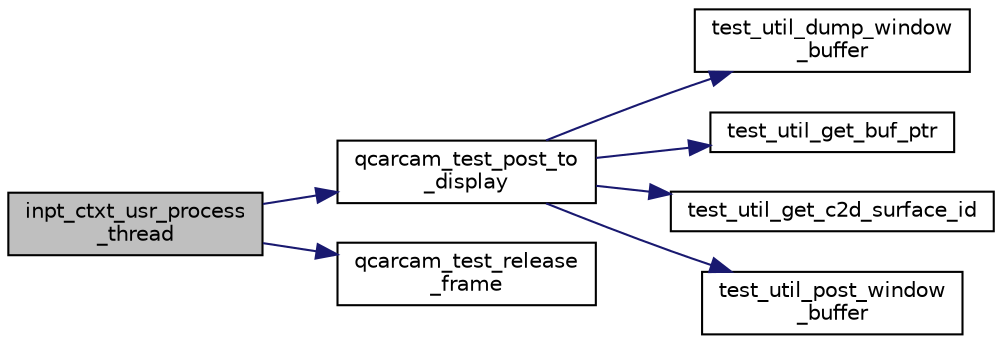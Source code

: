 digraph "inpt_ctxt_usr_process_thread"
{
 // LATEX_PDF_SIZE
  edge [fontname="Helvetica",fontsize="10",labelfontname="Helvetica",labelfontsize="10"];
  node [fontname="Helvetica",fontsize="10",shape=record];
  rankdir="LR";
  Node1 [label="inpt_ctxt_usr_process\l_thread",height=0.2,width=0.4,color="black", fillcolor="grey75", style="filled", fontcolor="black",tooltip=" "];
  Node1 -> Node2 [color="midnightblue",fontsize="10",style="solid"];
  Node2 [label="qcarcam_test_post_to\l_display",height=0.2,width=0.4,color="black", fillcolor="white", style="filled",URL="$qcarcam__test_8cpp.html#ae9cb7ae13873e13dd37cb09413a40055",tooltip=" "];
  Node2 -> Node3 [color="midnightblue",fontsize="10",style="solid"];
  Node3 [label="test_util_dump_window\l_buffer",height=0.2,width=0.4,color="black", fillcolor="white", style="filled",URL="$test__util_8h.html#adcaaa3e1cf469ccc80284c0b7cc88372",tooltip="Dump frame to a file."];
  Node2 -> Node4 [color="midnightblue",fontsize="10",style="solid"];
  Node4 [label="test_util_get_buf_ptr",height=0.2,width=0.4,color="black", fillcolor="white", style="filled",URL="$test__util_8h.html#a3585dc4f7b2fb7b4172374ffca12f069",tooltip="Get buffer virtual address."];
  Node2 -> Node5 [color="midnightblue",fontsize="10",style="solid"];
  Node5 [label="test_util_get_c2d_surface_id",height=0.2,width=0.4,color="black", fillcolor="white", style="filled",URL="$test__util_8h.html#aca4be8cc7d52626c42f7941627bfcfc4",tooltip="Get the ID from a C2D surface."];
  Node2 -> Node6 [color="midnightblue",fontsize="10",style="solid"];
  Node6 [label="test_util_post_window\l_buffer",height=0.2,width=0.4,color="black", fillcolor="white", style="filled",URL="$test__util_8h.html#a191c23327dba8ce55420c876825137a6",tooltip="Send frame to display."];
  Node1 -> Node7 [color="midnightblue",fontsize="10",style="solid"];
  Node7 [label="qcarcam_test_release\l_frame",height=0.2,width=0.4,color="black", fillcolor="white", style="filled",URL="$qcarcam__test_8cpp.html#a4c1c416b8d9929202c954dd3a3f3840b",tooltip=" "];
}
